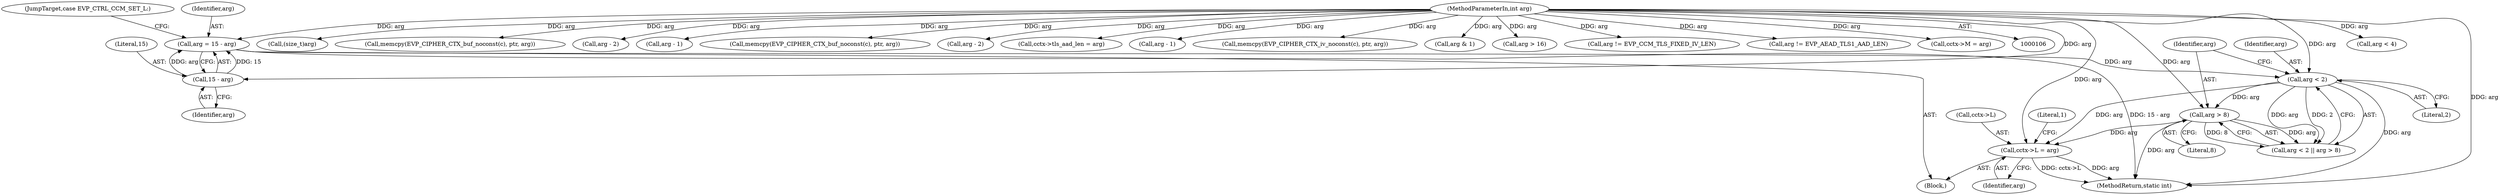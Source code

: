 digraph "0_openssl_00d965474b22b54e4275232bc71ee0c699c5cd21@pointer" {
"1000263" [label="(Call,cctx->L = arg)"];
"1000258" [label="(Call,arg > 8)"];
"1000255" [label="(Call,arg < 2)"];
"1000247" [label="(Call,arg = 15 - arg)"];
"1000249" [label="(Call,15 - arg)"];
"1000109" [label="(MethodParameterIn,int arg)"];
"1000249" [label="(Call,15 - arg)"];
"1000109" [label="(MethodParameterIn,int arg)"];
"1000247" [label="(Call,arg = 15 - arg)"];
"1000277" [label="(Call,arg < 4)"];
"1000267" [label="(Identifier,arg)"];
"1000332" [label="(Call,(size_t)arg)"];
"1000264" [label="(Call,cctx->L)"];
"1000251" [label="(Identifier,arg)"];
"1000120" [label="(Block,)"];
"1000402" [label="(MethodReturn,static int)"];
"1000167" [label="(Call,memcpy(EVP_CIPHER_CTX_buf_noconst(c), ptr, arg))"];
"1000212" [label="(Call,arg - 2)"];
"1000256" [label="(Identifier,arg)"];
"1000258" [label="(Call,arg > 8)"];
"1000255" [label="(Call,arg < 2)"];
"1000193" [label="(Call,arg - 1)"];
"1000300" [label="(Call,memcpy(EVP_CIPHER_CTX_buf_noconst(c), ptr, arg))"];
"1000260" [label="(Literal,8)"];
"1000254" [label="(Call,arg < 2 || arg > 8)"];
"1000186" [label="(Call,arg - 2)"];
"1000257" [label="(Literal,2)"];
"1000263" [label="(Call,cctx->L = arg)"];
"1000269" [label="(Literal,1)"];
"1000172" [label="(Call,cctx->tls_aad_len = arg)"];
"1000259" [label="(Identifier,arg)"];
"1000222" [label="(Call,arg - 1)"];
"1000239" [label="(Call,memcpy(EVP_CIPHER_CTX_iv_noconst(c), ptr, arg))"];
"1000273" [label="(Call,arg & 1)"];
"1000280" [label="(Call,arg > 16)"];
"1000252" [label="(JumpTarget,case EVP_CTRL_CCM_SET_L:)"];
"1000234" [label="(Call,arg != EVP_CCM_TLS_FIXED_IV_LEN)"];
"1000250" [label="(Literal,15)"];
"1000248" [label="(Identifier,arg)"];
"1000162" [label="(Call,arg != EVP_AEAD_TLS1_AAD_LEN)"];
"1000305" [label="(Call,cctx->M = arg)"];
"1000263" -> "1000120"  [label="AST: "];
"1000263" -> "1000267"  [label="CFG: "];
"1000264" -> "1000263"  [label="AST: "];
"1000267" -> "1000263"  [label="AST: "];
"1000269" -> "1000263"  [label="CFG: "];
"1000263" -> "1000402"  [label="DDG: arg"];
"1000263" -> "1000402"  [label="DDG: cctx->L"];
"1000258" -> "1000263"  [label="DDG: arg"];
"1000255" -> "1000263"  [label="DDG: arg"];
"1000109" -> "1000263"  [label="DDG: arg"];
"1000258" -> "1000254"  [label="AST: "];
"1000258" -> "1000260"  [label="CFG: "];
"1000259" -> "1000258"  [label="AST: "];
"1000260" -> "1000258"  [label="AST: "];
"1000254" -> "1000258"  [label="CFG: "];
"1000258" -> "1000402"  [label="DDG: arg"];
"1000258" -> "1000254"  [label="DDG: arg"];
"1000258" -> "1000254"  [label="DDG: 8"];
"1000255" -> "1000258"  [label="DDG: arg"];
"1000109" -> "1000258"  [label="DDG: arg"];
"1000255" -> "1000254"  [label="AST: "];
"1000255" -> "1000257"  [label="CFG: "];
"1000256" -> "1000255"  [label="AST: "];
"1000257" -> "1000255"  [label="AST: "];
"1000259" -> "1000255"  [label="CFG: "];
"1000254" -> "1000255"  [label="CFG: "];
"1000255" -> "1000402"  [label="DDG: arg"];
"1000255" -> "1000254"  [label="DDG: arg"];
"1000255" -> "1000254"  [label="DDG: 2"];
"1000247" -> "1000255"  [label="DDG: arg"];
"1000109" -> "1000255"  [label="DDG: arg"];
"1000247" -> "1000120"  [label="AST: "];
"1000247" -> "1000249"  [label="CFG: "];
"1000248" -> "1000247"  [label="AST: "];
"1000249" -> "1000247"  [label="AST: "];
"1000252" -> "1000247"  [label="CFG: "];
"1000247" -> "1000402"  [label="DDG: 15 - arg"];
"1000249" -> "1000247"  [label="DDG: 15"];
"1000249" -> "1000247"  [label="DDG: arg"];
"1000109" -> "1000247"  [label="DDG: arg"];
"1000249" -> "1000251"  [label="CFG: "];
"1000250" -> "1000249"  [label="AST: "];
"1000251" -> "1000249"  [label="AST: "];
"1000109" -> "1000249"  [label="DDG: arg"];
"1000109" -> "1000106"  [label="AST: "];
"1000109" -> "1000402"  [label="DDG: arg"];
"1000109" -> "1000162"  [label="DDG: arg"];
"1000109" -> "1000167"  [label="DDG: arg"];
"1000109" -> "1000172"  [label="DDG: arg"];
"1000109" -> "1000186"  [label="DDG: arg"];
"1000109" -> "1000193"  [label="DDG: arg"];
"1000109" -> "1000212"  [label="DDG: arg"];
"1000109" -> "1000222"  [label="DDG: arg"];
"1000109" -> "1000234"  [label="DDG: arg"];
"1000109" -> "1000239"  [label="DDG: arg"];
"1000109" -> "1000273"  [label="DDG: arg"];
"1000109" -> "1000277"  [label="DDG: arg"];
"1000109" -> "1000280"  [label="DDG: arg"];
"1000109" -> "1000300"  [label="DDG: arg"];
"1000109" -> "1000305"  [label="DDG: arg"];
"1000109" -> "1000332"  [label="DDG: arg"];
}
